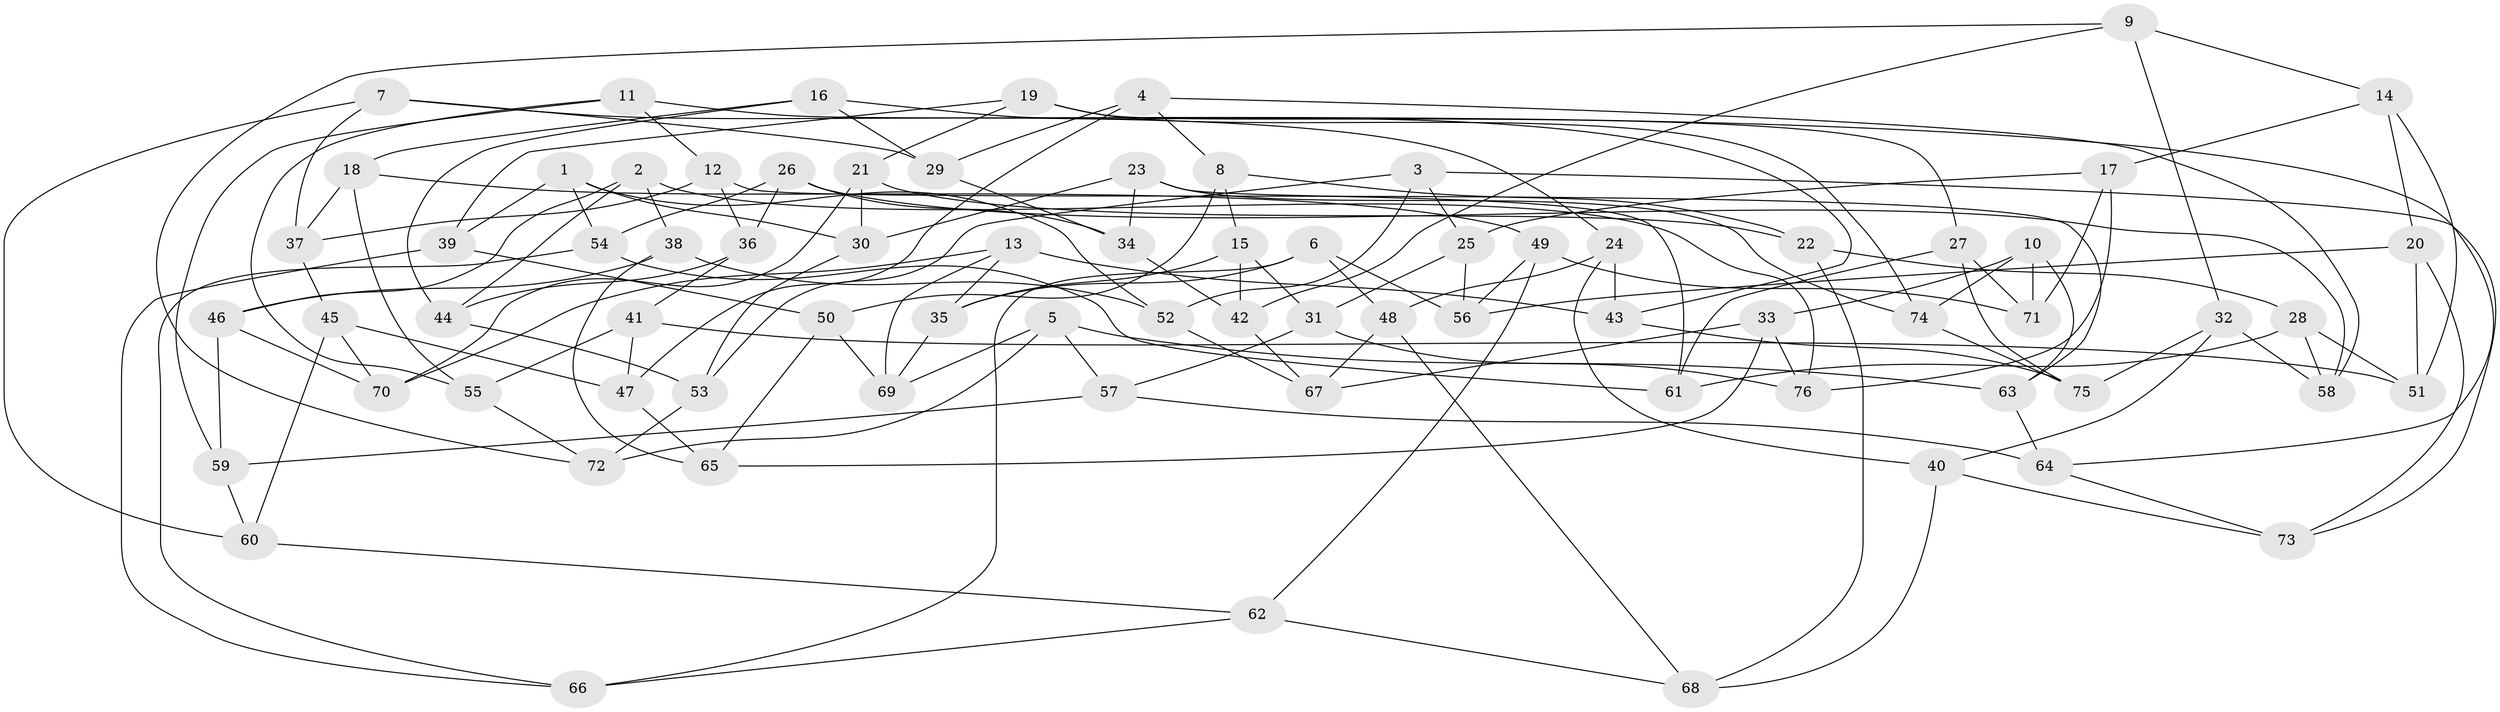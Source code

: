 // coarse degree distribution, {6: 0.5319148936170213, 5: 0.0851063829787234, 4: 0.3829787234042553}
// Generated by graph-tools (version 1.1) at 2025/52/02/27/25 19:52:31]
// undirected, 76 vertices, 152 edges
graph export_dot {
graph [start="1"]
  node [color=gray90,style=filled];
  1;
  2;
  3;
  4;
  5;
  6;
  7;
  8;
  9;
  10;
  11;
  12;
  13;
  14;
  15;
  16;
  17;
  18;
  19;
  20;
  21;
  22;
  23;
  24;
  25;
  26;
  27;
  28;
  29;
  30;
  31;
  32;
  33;
  34;
  35;
  36;
  37;
  38;
  39;
  40;
  41;
  42;
  43;
  44;
  45;
  46;
  47;
  48;
  49;
  50;
  51;
  52;
  53;
  54;
  55;
  56;
  57;
  58;
  59;
  60;
  61;
  62;
  63;
  64;
  65;
  66;
  67;
  68;
  69;
  70;
  71;
  72;
  73;
  74;
  75;
  76;
  1 -- 39;
  1 -- 52;
  1 -- 54;
  1 -- 30;
  2 -- 38;
  2 -- 76;
  2 -- 44;
  2 -- 46;
  3 -- 53;
  3 -- 25;
  3 -- 73;
  3 -- 52;
  4 -- 47;
  4 -- 8;
  4 -- 29;
  4 -- 58;
  5 -- 69;
  5 -- 57;
  5 -- 63;
  5 -- 72;
  6 -- 35;
  6 -- 66;
  6 -- 56;
  6 -- 48;
  7 -- 24;
  7 -- 29;
  7 -- 37;
  7 -- 60;
  8 -- 15;
  8 -- 22;
  8 -- 50;
  9 -- 72;
  9 -- 14;
  9 -- 42;
  9 -- 32;
  10 -- 33;
  10 -- 63;
  10 -- 74;
  10 -- 71;
  11 -- 59;
  11 -- 55;
  11 -- 12;
  11 -- 64;
  12 -- 63;
  12 -- 37;
  12 -- 36;
  13 -- 69;
  13 -- 35;
  13 -- 70;
  13 -- 43;
  14 -- 20;
  14 -- 17;
  14 -- 51;
  15 -- 42;
  15 -- 31;
  15 -- 35;
  16 -- 29;
  16 -- 43;
  16 -- 44;
  16 -- 18;
  17 -- 71;
  17 -- 76;
  17 -- 25;
  18 -- 55;
  18 -- 37;
  18 -- 49;
  19 -- 21;
  19 -- 74;
  19 -- 39;
  19 -- 27;
  20 -- 56;
  20 -- 73;
  20 -- 51;
  21 -- 70;
  21 -- 22;
  21 -- 30;
  22 -- 68;
  22 -- 28;
  23 -- 61;
  23 -- 34;
  23 -- 74;
  23 -- 30;
  24 -- 48;
  24 -- 40;
  24 -- 43;
  25 -- 31;
  25 -- 56;
  26 -- 34;
  26 -- 54;
  26 -- 36;
  26 -- 58;
  27 -- 61;
  27 -- 75;
  27 -- 71;
  28 -- 51;
  28 -- 58;
  28 -- 61;
  29 -- 34;
  30 -- 53;
  31 -- 76;
  31 -- 57;
  32 -- 75;
  32 -- 40;
  32 -- 58;
  33 -- 67;
  33 -- 76;
  33 -- 65;
  34 -- 42;
  35 -- 69;
  36 -- 41;
  36 -- 44;
  37 -- 45;
  38 -- 46;
  38 -- 52;
  38 -- 65;
  39 -- 66;
  39 -- 50;
  40 -- 73;
  40 -- 68;
  41 -- 47;
  41 -- 51;
  41 -- 55;
  42 -- 67;
  43 -- 75;
  44 -- 53;
  45 -- 47;
  45 -- 60;
  45 -- 70;
  46 -- 70;
  46 -- 59;
  47 -- 65;
  48 -- 67;
  48 -- 68;
  49 -- 56;
  49 -- 71;
  49 -- 62;
  50 -- 65;
  50 -- 69;
  52 -- 67;
  53 -- 72;
  54 -- 61;
  54 -- 66;
  55 -- 72;
  57 -- 59;
  57 -- 64;
  59 -- 60;
  60 -- 62;
  62 -- 68;
  62 -- 66;
  63 -- 64;
  64 -- 73;
  74 -- 75;
}
